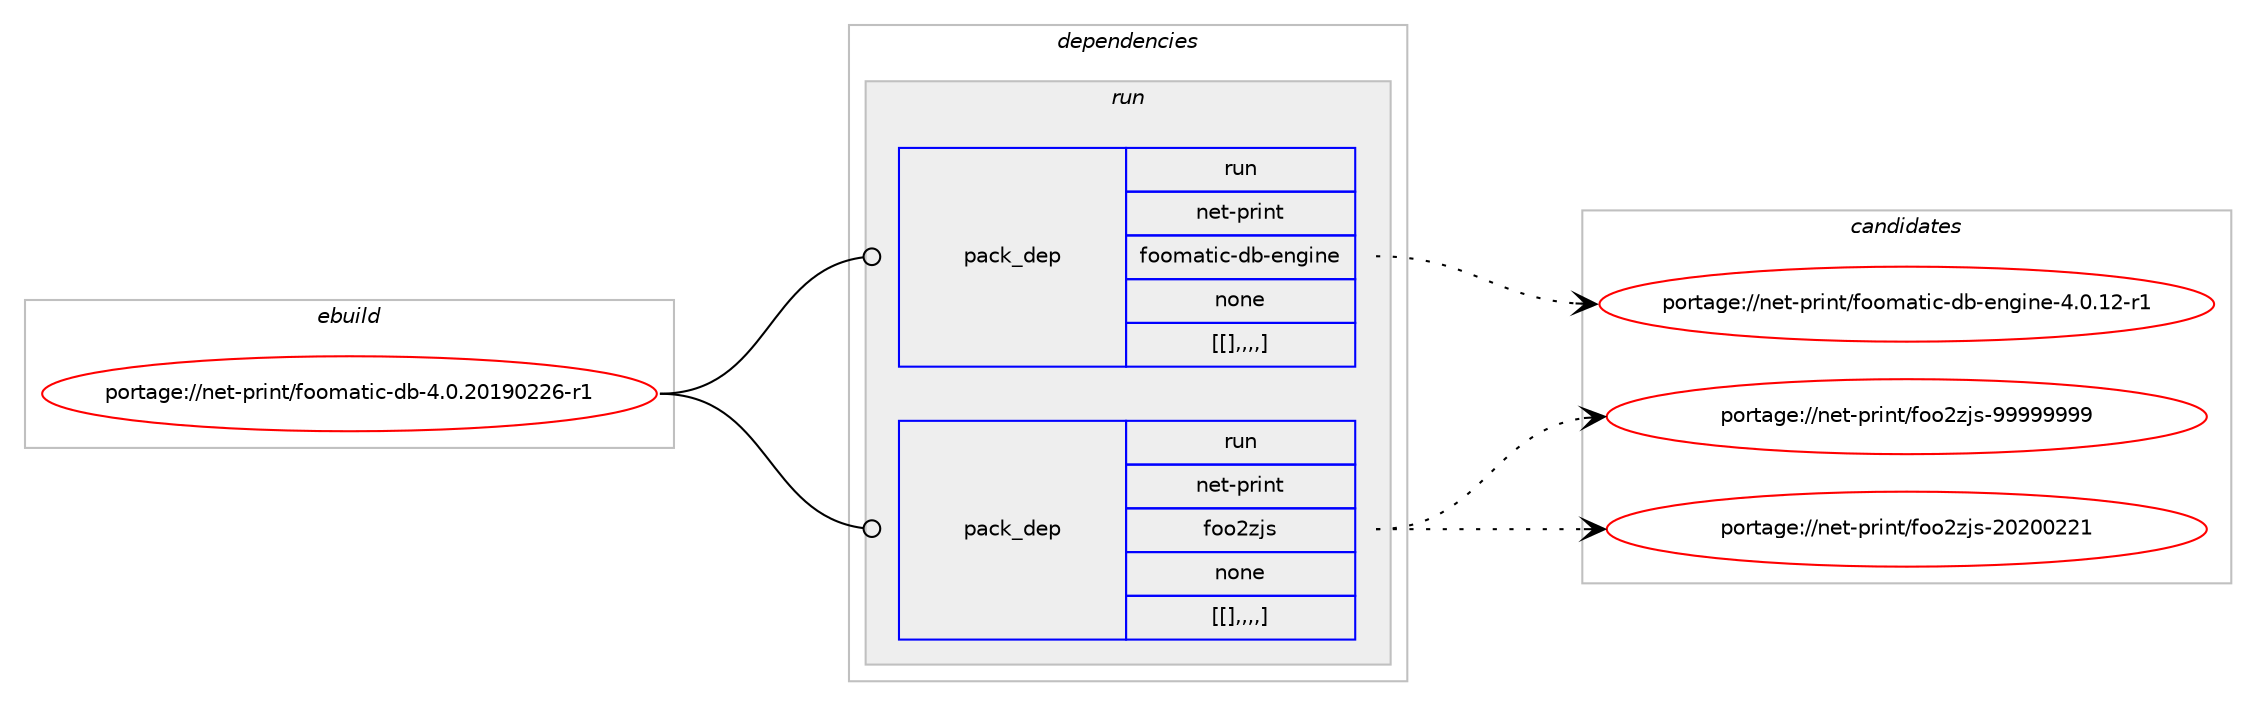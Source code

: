 digraph prolog {

# *************
# Graph options
# *************

newrank=true;
concentrate=true;
compound=true;
graph [rankdir=LR,fontname=Helvetica,fontsize=10,ranksep=1.5];#, ranksep=2.5, nodesep=0.2];
edge  [arrowhead=vee];
node  [fontname=Helvetica,fontsize=10];

# **********
# The ebuild
# **********

subgraph cluster_leftcol {
color=gray;
label=<<i>ebuild</i>>;
id [label="portage://net-print/foomatic-db-4.0.20190226-r1", color=red, width=4, href="../net-print/foomatic-db-4.0.20190226-r1.svg"];
}

# ****************
# The dependencies
# ****************

subgraph cluster_midcol {
color=gray;
label=<<i>dependencies</i>>;
subgraph cluster_compile {
fillcolor="#eeeeee";
style=filled;
label=<<i>compile</i>>;
}
subgraph cluster_compileandrun {
fillcolor="#eeeeee";
style=filled;
label=<<i>compile and run</i>>;
}
subgraph cluster_run {
fillcolor="#eeeeee";
style=filled;
label=<<i>run</i>>;
subgraph pack391 {
dependency521 [label=<<TABLE BORDER="0" CELLBORDER="1" CELLSPACING="0" CELLPADDING="4" WIDTH="220"><TR><TD ROWSPAN="6" CELLPADDING="30">pack_dep</TD></TR><TR><TD WIDTH="110">run</TD></TR><TR><TD>net-print</TD></TR><TR><TD>foomatic-db-engine</TD></TR><TR><TD>none</TD></TR><TR><TD>[[],,,,]</TD></TR></TABLE>>, shape=none, color=blue];
}
id:e -> dependency521:w [weight=20,style="solid",arrowhead="odot"];
subgraph pack394 {
dependency529 [label=<<TABLE BORDER="0" CELLBORDER="1" CELLSPACING="0" CELLPADDING="4" WIDTH="220"><TR><TD ROWSPAN="6" CELLPADDING="30">pack_dep</TD></TR><TR><TD WIDTH="110">run</TD></TR><TR><TD>net-print</TD></TR><TR><TD>foo2zjs</TD></TR><TR><TD>none</TD></TR><TR><TD>[[],,,,]</TD></TR></TABLE>>, shape=none, color=blue];
}
id:e -> dependency529:w [weight=20,style="solid",arrowhead="odot"];
}
}

# **************
# The candidates
# **************

subgraph cluster_choices {
rank=same;
color=gray;
label=<<i>candidates</i>>;

subgraph choice267 {
color=black;
nodesep=1;
choice11010111645112114105110116471021111111099711610599451009845101110103105110101455246484649504511449 [label="portage://net-print/foomatic-db-engine-4.0.12-r1", color=red, width=4,href="../net-print/foomatic-db-engine-4.0.12-r1.svg"];
dependency521:e -> choice11010111645112114105110116471021111111099711610599451009845101110103105110101455246484649504511449:w [style=dotted,weight="100"];
}
subgraph choice277 {
color=black;
nodesep=1;
choice110101116451121141051101164710211111150122106115455757575757575757 [label="portage://net-print/foo2zjs-99999999", color=red, width=4,href="../net-print/foo2zjs-99999999.svg"];
choice110101116451121141051101164710211111150122106115455048504848505049 [label="portage://net-print/foo2zjs-20200221", color=red, width=4,href="../net-print/foo2zjs-20200221.svg"];
dependency529:e -> choice110101116451121141051101164710211111150122106115455757575757575757:w [style=dotted,weight="100"];
dependency529:e -> choice110101116451121141051101164710211111150122106115455048504848505049:w [style=dotted,weight="100"];
}
}

}
